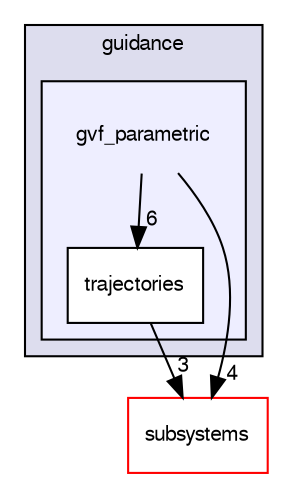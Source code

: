digraph "sw/airborne/modules/guidance/gvf_parametric" {
  compound=true
  node [ fontsize="10", fontname="FreeSans"];
  edge [ labelfontsize="10", labelfontname="FreeSans"];
  subgraph clusterdir_4ee91589357a83ed771c51844e853db2 {
    graph [ bgcolor="#ddddee", pencolor="black", label="guidance" fontname="FreeSans", fontsize="10", URL="dir_4ee91589357a83ed771c51844e853db2.html"]
  subgraph clusterdir_de23569aeb6bdca23f8bfa396f4a081d {
    graph [ bgcolor="#eeeeff", pencolor="black", label="" URL="dir_de23569aeb6bdca23f8bfa396f4a081d.html"];
    dir_de23569aeb6bdca23f8bfa396f4a081d [shape=plaintext label="gvf_parametric"];
    dir_d995d5af85fa964bb6e14455ebf4f9ca [shape=box label="trajectories" color="black" fillcolor="white" style="filled" URL="dir_d995d5af85fa964bb6e14455ebf4f9ca.html"];
  }
  }
  dir_12d6ec7aac5a4a9b8cee17e35022d7c7 [shape=box label="subsystems" fillcolor="white" style="filled" color="red" URL="dir_12d6ec7aac5a4a9b8cee17e35022d7c7.html"];
  dir_de23569aeb6bdca23f8bfa396f4a081d->dir_12d6ec7aac5a4a9b8cee17e35022d7c7 [headlabel="4", labeldistance=1.5 headhref="dir_000172_000051.html"];
  dir_de23569aeb6bdca23f8bfa396f4a081d->dir_d995d5af85fa964bb6e14455ebf4f9ca [headlabel="6", labeldistance=1.5 headhref="dir_000172_000173.html"];
  dir_d995d5af85fa964bb6e14455ebf4f9ca->dir_12d6ec7aac5a4a9b8cee17e35022d7c7 [headlabel="3", labeldistance=1.5 headhref="dir_000173_000051.html"];
}

